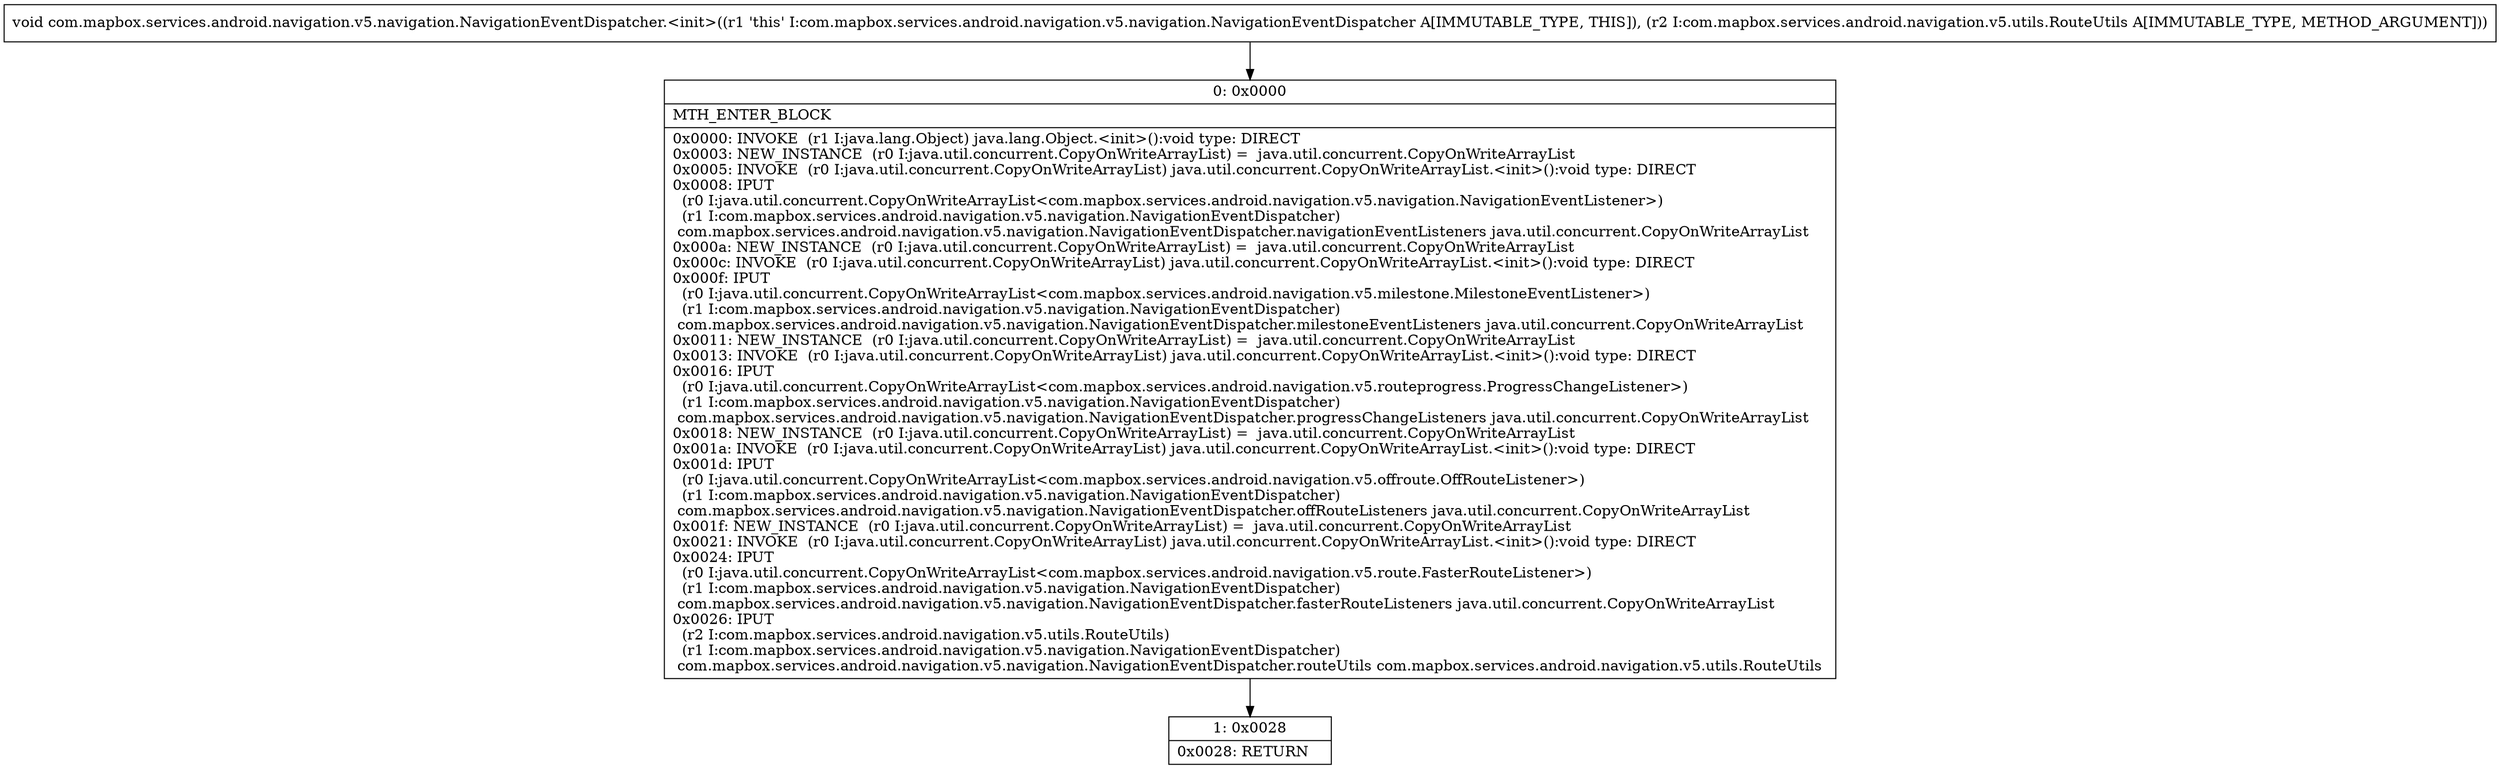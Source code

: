 digraph "CFG forcom.mapbox.services.android.navigation.v5.navigation.NavigationEventDispatcher.\<init\>(Lcom\/mapbox\/services\/android\/navigation\/v5\/utils\/RouteUtils;)V" {
Node_0 [shape=record,label="{0\:\ 0x0000|MTH_ENTER_BLOCK\l|0x0000: INVOKE  (r1 I:java.lang.Object) java.lang.Object.\<init\>():void type: DIRECT \l0x0003: NEW_INSTANCE  (r0 I:java.util.concurrent.CopyOnWriteArrayList) =  java.util.concurrent.CopyOnWriteArrayList \l0x0005: INVOKE  (r0 I:java.util.concurrent.CopyOnWriteArrayList) java.util.concurrent.CopyOnWriteArrayList.\<init\>():void type: DIRECT \l0x0008: IPUT  \l  (r0 I:java.util.concurrent.CopyOnWriteArrayList\<com.mapbox.services.android.navigation.v5.navigation.NavigationEventListener\>)\l  (r1 I:com.mapbox.services.android.navigation.v5.navigation.NavigationEventDispatcher)\l com.mapbox.services.android.navigation.v5.navigation.NavigationEventDispatcher.navigationEventListeners java.util.concurrent.CopyOnWriteArrayList \l0x000a: NEW_INSTANCE  (r0 I:java.util.concurrent.CopyOnWriteArrayList) =  java.util.concurrent.CopyOnWriteArrayList \l0x000c: INVOKE  (r0 I:java.util.concurrent.CopyOnWriteArrayList) java.util.concurrent.CopyOnWriteArrayList.\<init\>():void type: DIRECT \l0x000f: IPUT  \l  (r0 I:java.util.concurrent.CopyOnWriteArrayList\<com.mapbox.services.android.navigation.v5.milestone.MilestoneEventListener\>)\l  (r1 I:com.mapbox.services.android.navigation.v5.navigation.NavigationEventDispatcher)\l com.mapbox.services.android.navigation.v5.navigation.NavigationEventDispatcher.milestoneEventListeners java.util.concurrent.CopyOnWriteArrayList \l0x0011: NEW_INSTANCE  (r0 I:java.util.concurrent.CopyOnWriteArrayList) =  java.util.concurrent.CopyOnWriteArrayList \l0x0013: INVOKE  (r0 I:java.util.concurrent.CopyOnWriteArrayList) java.util.concurrent.CopyOnWriteArrayList.\<init\>():void type: DIRECT \l0x0016: IPUT  \l  (r0 I:java.util.concurrent.CopyOnWriteArrayList\<com.mapbox.services.android.navigation.v5.routeprogress.ProgressChangeListener\>)\l  (r1 I:com.mapbox.services.android.navigation.v5.navigation.NavigationEventDispatcher)\l com.mapbox.services.android.navigation.v5.navigation.NavigationEventDispatcher.progressChangeListeners java.util.concurrent.CopyOnWriteArrayList \l0x0018: NEW_INSTANCE  (r0 I:java.util.concurrent.CopyOnWriteArrayList) =  java.util.concurrent.CopyOnWriteArrayList \l0x001a: INVOKE  (r0 I:java.util.concurrent.CopyOnWriteArrayList) java.util.concurrent.CopyOnWriteArrayList.\<init\>():void type: DIRECT \l0x001d: IPUT  \l  (r0 I:java.util.concurrent.CopyOnWriteArrayList\<com.mapbox.services.android.navigation.v5.offroute.OffRouteListener\>)\l  (r1 I:com.mapbox.services.android.navigation.v5.navigation.NavigationEventDispatcher)\l com.mapbox.services.android.navigation.v5.navigation.NavigationEventDispatcher.offRouteListeners java.util.concurrent.CopyOnWriteArrayList \l0x001f: NEW_INSTANCE  (r0 I:java.util.concurrent.CopyOnWriteArrayList) =  java.util.concurrent.CopyOnWriteArrayList \l0x0021: INVOKE  (r0 I:java.util.concurrent.CopyOnWriteArrayList) java.util.concurrent.CopyOnWriteArrayList.\<init\>():void type: DIRECT \l0x0024: IPUT  \l  (r0 I:java.util.concurrent.CopyOnWriteArrayList\<com.mapbox.services.android.navigation.v5.route.FasterRouteListener\>)\l  (r1 I:com.mapbox.services.android.navigation.v5.navigation.NavigationEventDispatcher)\l com.mapbox.services.android.navigation.v5.navigation.NavigationEventDispatcher.fasterRouteListeners java.util.concurrent.CopyOnWriteArrayList \l0x0026: IPUT  \l  (r2 I:com.mapbox.services.android.navigation.v5.utils.RouteUtils)\l  (r1 I:com.mapbox.services.android.navigation.v5.navigation.NavigationEventDispatcher)\l com.mapbox.services.android.navigation.v5.navigation.NavigationEventDispatcher.routeUtils com.mapbox.services.android.navigation.v5.utils.RouteUtils \l}"];
Node_1 [shape=record,label="{1\:\ 0x0028|0x0028: RETURN   \l}"];
MethodNode[shape=record,label="{void com.mapbox.services.android.navigation.v5.navigation.NavigationEventDispatcher.\<init\>((r1 'this' I:com.mapbox.services.android.navigation.v5.navigation.NavigationEventDispatcher A[IMMUTABLE_TYPE, THIS]), (r2 I:com.mapbox.services.android.navigation.v5.utils.RouteUtils A[IMMUTABLE_TYPE, METHOD_ARGUMENT])) }"];
MethodNode -> Node_0;
Node_0 -> Node_1;
}

